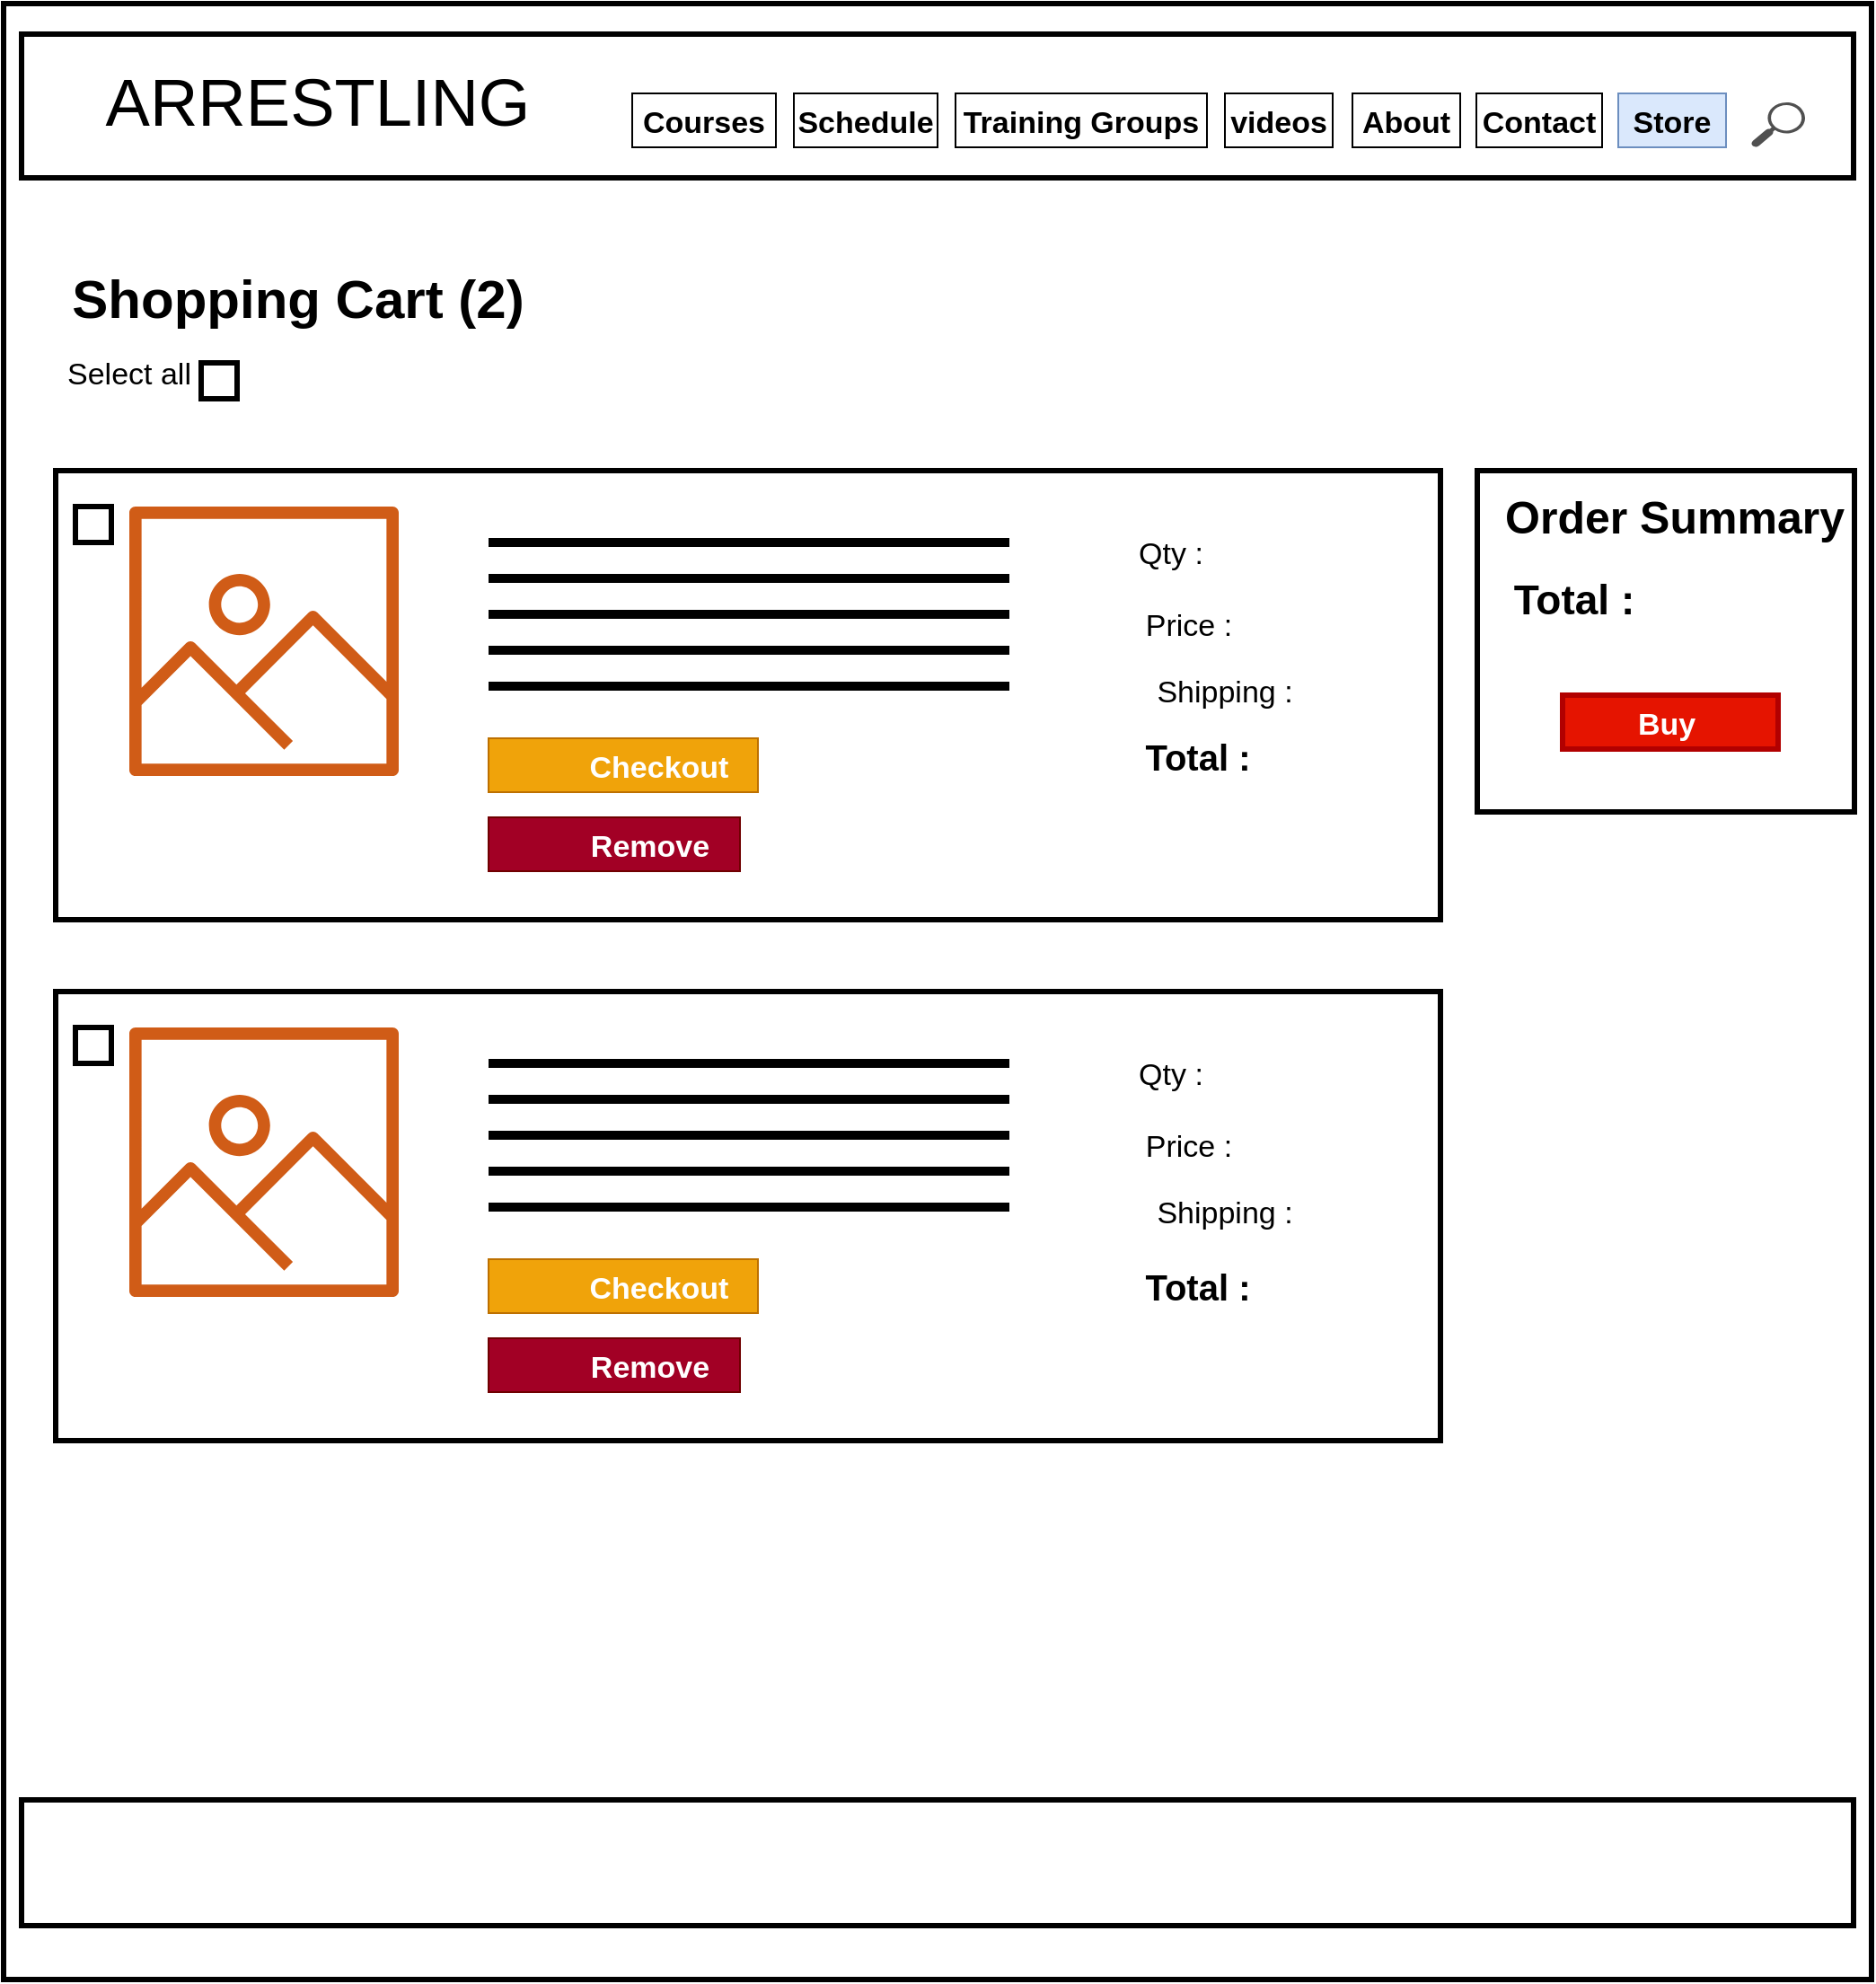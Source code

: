 <mxfile version="13.6.2" type="device"><diagram id="WzKhIKSLUhCYB6edOsqd" name="Page-1"><mxGraphModel dx="2272" dy="1836" grid="1" gridSize="10" guides="1" tooltips="1" connect="1" arrows="1" fold="1" page="1" pageScale="1" pageWidth="850" pageHeight="1100" math="0" shadow="0"><root><mxCell id="0"/><mxCell id="1" parent="0"/><mxCell id="xaQoglTPlPI2qqJhzvNt-1" value="&lt;font size=&quot;1&quot;&gt;&lt;b style=&quot;font-size: 30px&quot;&gt;Shopping Cart (2)&lt;/b&gt;&lt;/font&gt;" style="text;html=1;strokeColor=none;fillColor=none;align=center;verticalAlign=top;whiteSpace=wrap;rounded=0;" vertex="1" parent="1"><mxGeometry x="-41" y="140" width="270" height="60" as="geometry"/></mxCell><mxCell id="xaQoglTPlPI2qqJhzvNt-2" value="" style="pointerEvents=1;shadow=0;dashed=0;html=1;strokeColor=none;fillColor=#505050;labelPosition=center;verticalLabelPosition=bottom;verticalAlign=top;outlineConnect=0;align=center;shape=mxgraph.office.concepts.search;" vertex="1" parent="1"><mxGeometry x="903" y="55" width="30" height="25" as="geometry"/></mxCell><mxCell id="xaQoglTPlPI2qqJhzvNt-3" value="&lt;font style=&quot;font-size: 37px&quot;&gt;ARRESTLING&lt;/font&gt;" style="text;html=1;strokeColor=none;fillColor=none;align=center;verticalAlign=top;whiteSpace=wrap;rounded=0;" vertex="1" parent="1"><mxGeometry x="-15" y="27" width="240" height="60" as="geometry"/></mxCell><mxCell id="xaQoglTPlPI2qqJhzvNt-6" value="Contact" style="whiteSpace=wrap;html=1;fontStyle=1;fontSize=17;verticalAlign=top;" vertex="1" parent="1"><mxGeometry x="750" y="50" width="70" height="30" as="geometry"/></mxCell><mxCell id="xaQoglTPlPI2qqJhzvNt-7" value="About" style="whiteSpace=wrap;html=1;fontStyle=1;fontSize=17;verticalAlign=top;" vertex="1" parent="1"><mxGeometry x="681" y="50" width="60" height="30" as="geometry"/></mxCell><mxCell id="xaQoglTPlPI2qqJhzvNt-8" value="videos" style="whiteSpace=wrap;html=1;fontStyle=1;fontSize=17;verticalAlign=top;" vertex="1" parent="1"><mxGeometry x="610" y="50" width="60" height="30" as="geometry"/></mxCell><mxCell id="xaQoglTPlPI2qqJhzvNt-9" value="Schedule" style="whiteSpace=wrap;html=1;fontStyle=1;fontSize=17;verticalAlign=top;" vertex="1" parent="1"><mxGeometry x="370" y="50" width="80" height="30" as="geometry"/></mxCell><mxCell id="xaQoglTPlPI2qqJhzvNt-10" value="Training Groups" style="whiteSpace=wrap;html=1;fontStyle=1;fontSize=17;verticalAlign=top;" vertex="1" parent="1"><mxGeometry x="460" y="50" width="140" height="30" as="geometry"/></mxCell><mxCell id="xaQoglTPlPI2qqJhzvNt-11" value="Store" style="whiteSpace=wrap;html=1;fontStyle=1;fontSize=17;verticalAlign=top;fillColor=#dae8fc;strokeColor=#6c8ebf;" vertex="1" parent="1"><mxGeometry x="829" y="50" width="60" height="30" as="geometry"/></mxCell><mxCell id="xaQoglTPlPI2qqJhzvNt-13" value="Courses" style="whiteSpace=wrap;html=1;fontStyle=1;fontSize=17;verticalAlign=top;" vertex="1" parent="1"><mxGeometry x="280" y="50" width="80" height="30" as="geometry"/></mxCell><mxCell id="xaQoglTPlPI2qqJhzvNt-14" value="" style="rounded=0;whiteSpace=wrap;html=1;fontSize=17;gradientColor=#ffffff;fillColor=none;strokeWidth=3;" vertex="1" parent="1"><mxGeometry x="-60" y="17" width="1020" height="80" as="geometry"/></mxCell><mxCell id="xaQoglTPlPI2qqJhzvNt-19" value="" style="outlineConnect=0;fontColor=#232F3E;gradientColor=none;fillColor=#D05C17;strokeColor=none;dashed=0;verticalLabelPosition=bottom;verticalAlign=top;align=center;html=1;fontSize=12;fontStyle=0;aspect=fixed;pointerEvents=1;shape=mxgraph.aws4.container_registry_image;" vertex="1" parent="1"><mxGeometry y="280" width="150" height="150" as="geometry"/></mxCell><mxCell id="xaQoglTPlPI2qqJhzvNt-30" value="" style="endArrow=none;html=1;fontSize=18;strokeWidth=5;" edge="1" parent="1"><mxGeometry width="50" height="50" relative="1" as="geometry"><mxPoint x="200" y="300" as="sourcePoint"/><mxPoint x="490" y="300" as="targetPoint"/></mxGeometry></mxCell><mxCell id="xaQoglTPlPI2qqJhzvNt-32" value="" style="endArrow=none;html=1;fontSize=18;strokeWidth=5;" edge="1" parent="1"><mxGeometry width="50" height="50" relative="1" as="geometry"><mxPoint x="200" y="320" as="sourcePoint"/><mxPoint x="490" y="320" as="targetPoint"/></mxGeometry></mxCell><mxCell id="xaQoglTPlPI2qqJhzvNt-33" value="" style="endArrow=none;html=1;fontSize=18;strokeWidth=5;" edge="1" parent="1"><mxGeometry width="50" height="50" relative="1" as="geometry"><mxPoint x="200" y="360" as="sourcePoint"/><mxPoint x="490" y="360" as="targetPoint"/></mxGeometry></mxCell><mxCell id="xaQoglTPlPI2qqJhzvNt-34" value="" style="endArrow=none;html=1;fontSize=18;strokeWidth=5;" edge="1" parent="1"><mxGeometry width="50" height="50" relative="1" as="geometry"><mxPoint x="200" y="340" as="sourcePoint"/><mxPoint x="490" y="340" as="targetPoint"/></mxGeometry></mxCell><mxCell id="xaQoglTPlPI2qqJhzvNt-35" value="" style="endArrow=none;html=1;fontSize=18;strokeWidth=5;" edge="1" parent="1"><mxGeometry width="50" height="50" relative="1" as="geometry"><mxPoint x="200" y="380" as="sourcePoint"/><mxPoint x="490" y="380" as="targetPoint"/></mxGeometry></mxCell><mxCell id="xaQoglTPlPI2qqJhzvNt-39" value="Qty :" style="text;html=1;strokeColor=none;fillColor=none;align=center;verticalAlign=top;whiteSpace=wrap;rounded=0;fontSize=17;" vertex="1" parent="1"><mxGeometry x="560" y="290" width="40" height="30" as="geometry"/></mxCell><mxCell id="xaQoglTPlPI2qqJhzvNt-40" value="Price :" style="text;html=1;strokeColor=none;fillColor=none;align=center;verticalAlign=top;whiteSpace=wrap;rounded=0;fontSize=17;" vertex="1" parent="1"><mxGeometry x="560" y="330" width="60" height="30" as="geometry"/></mxCell><mxCell id="xaQoglTPlPI2qqJhzvNt-41" value="Shipping :" style="text;html=1;strokeColor=none;fillColor=none;align=center;verticalAlign=top;whiteSpace=wrap;rounded=0;fontSize=17;" vertex="1" parent="1"><mxGeometry x="560" y="367" width="100" height="30" as="geometry"/></mxCell><mxCell id="xaQoglTPlPI2qqJhzvNt-42" value="&lt;blockquote style=&quot;margin: 0 0 0 40px ; border: none ; padding: 0px&quot;&gt;&lt;b&gt;Checkout&lt;/b&gt;&lt;/blockquote&gt;" style="whiteSpace=wrap;html=1;strokeWidth=1;fillColor=#f0a30a;fontSize=17;verticalAlign=top;strokeColor=#BD7000;align=center;fontColor=#ffffff;" vertex="1" parent="1"><mxGeometry x="200" y="409" width="150" height="30" as="geometry"/></mxCell><mxCell id="xaQoglTPlPI2qqJhzvNt-43" value="&lt;blockquote style=&quot;margin: 0 0 0 40px ; border: none ; padding: 0px&quot;&gt;&lt;b&gt;Remove&lt;/b&gt;&lt;/blockquote&gt;" style="whiteSpace=wrap;html=1;strokeWidth=1;fillColor=#a20025;fontSize=17;verticalAlign=top;strokeColor=#6F0000;align=center;fontColor=#ffffff;" vertex="1" parent="1"><mxGeometry x="200" y="453" width="140" height="30" as="geometry"/></mxCell><mxCell id="xaQoglTPlPI2qqJhzvNt-44" value="" style="outlineConnect=0;fontColor=#232F3E;gradientColor=none;fillColor=#D05C17;strokeColor=none;dashed=0;verticalLabelPosition=bottom;verticalAlign=top;align=center;html=1;fontSize=12;fontStyle=0;aspect=fixed;pointerEvents=1;shape=mxgraph.aws4.container_registry_image;" vertex="1" parent="1"><mxGeometry y="570" width="150" height="150" as="geometry"/></mxCell><mxCell id="xaQoglTPlPI2qqJhzvNt-45" value="" style="endArrow=none;html=1;fontSize=18;strokeWidth=5;" edge="1" parent="1"><mxGeometry width="50" height="50" relative="1" as="geometry"><mxPoint x="200" y="590" as="sourcePoint"/><mxPoint x="490" y="590" as="targetPoint"/></mxGeometry></mxCell><mxCell id="xaQoglTPlPI2qqJhzvNt-46" value="" style="endArrow=none;html=1;fontSize=18;strokeWidth=5;" edge="1" parent="1"><mxGeometry width="50" height="50" relative="1" as="geometry"><mxPoint x="200" y="610" as="sourcePoint"/><mxPoint x="490" y="610" as="targetPoint"/></mxGeometry></mxCell><mxCell id="xaQoglTPlPI2qqJhzvNt-47" value="" style="endArrow=none;html=1;fontSize=18;strokeWidth=5;" edge="1" parent="1"><mxGeometry width="50" height="50" relative="1" as="geometry"><mxPoint x="200" y="650" as="sourcePoint"/><mxPoint x="490" y="650" as="targetPoint"/></mxGeometry></mxCell><mxCell id="xaQoglTPlPI2qqJhzvNt-48" value="" style="endArrow=none;html=1;fontSize=18;strokeWidth=5;" edge="1" parent="1"><mxGeometry width="50" height="50" relative="1" as="geometry"><mxPoint x="200" y="630" as="sourcePoint"/><mxPoint x="490" y="630" as="targetPoint"/></mxGeometry></mxCell><mxCell id="xaQoglTPlPI2qqJhzvNt-49" value="" style="endArrow=none;html=1;fontSize=18;strokeWidth=5;" edge="1" parent="1"><mxGeometry width="50" height="50" relative="1" as="geometry"><mxPoint x="200" y="670" as="sourcePoint"/><mxPoint x="490" y="670" as="targetPoint"/></mxGeometry></mxCell><mxCell id="xaQoglTPlPI2qqJhzvNt-50" value="Qty :" style="text;html=1;strokeColor=none;fillColor=none;align=center;verticalAlign=top;whiteSpace=wrap;rounded=0;fontSize=17;" vertex="1" parent="1"><mxGeometry x="560" y="580" width="40" height="30" as="geometry"/></mxCell><mxCell id="xaQoglTPlPI2qqJhzvNt-51" value="Price :" style="text;html=1;strokeColor=none;fillColor=none;align=center;verticalAlign=top;whiteSpace=wrap;rounded=0;fontSize=17;" vertex="1" parent="1"><mxGeometry x="560" y="620" width="60" height="30" as="geometry"/></mxCell><mxCell id="xaQoglTPlPI2qqJhzvNt-52" value="Shipping :" style="text;html=1;strokeColor=none;fillColor=none;align=center;verticalAlign=top;whiteSpace=wrap;rounded=0;fontSize=17;" vertex="1" parent="1"><mxGeometry x="560" y="657" width="100" height="30" as="geometry"/></mxCell><mxCell id="xaQoglTPlPI2qqJhzvNt-53" value="&lt;blockquote style=&quot;margin: 0 0 0 40px ; border: none ; padding: 0px&quot;&gt;&lt;b&gt;Checkout&lt;/b&gt;&lt;/blockquote&gt;" style="whiteSpace=wrap;html=1;strokeWidth=1;fillColor=#f0a30a;fontSize=17;verticalAlign=top;strokeColor=#BD7000;align=center;fontColor=#ffffff;" vertex="1" parent="1"><mxGeometry x="200" y="699" width="150" height="30" as="geometry"/></mxCell><mxCell id="xaQoglTPlPI2qqJhzvNt-54" value="&lt;blockquote style=&quot;margin: 0 0 0 40px ; border: none ; padding: 0px&quot;&gt;&lt;b&gt;Remove&lt;/b&gt;&lt;/blockquote&gt;" style="whiteSpace=wrap;html=1;strokeWidth=1;fillColor=#a20025;fontSize=17;verticalAlign=top;strokeColor=#6F0000;align=center;fontColor=#ffffff;" vertex="1" parent="1"><mxGeometry x="200" y="743" width="140" height="30" as="geometry"/></mxCell><mxCell id="xaQoglTPlPI2qqJhzvNt-57" value="&lt;b&gt;&lt;font style=&quot;font-size: 20px&quot;&gt;Total :&lt;/font&gt;&lt;/b&gt;" style="text;html=1;strokeColor=none;fillColor=none;align=center;verticalAlign=top;whiteSpace=wrap;rounded=0;fontSize=17;" vertex="1" parent="1"><mxGeometry x="560" y="401" width="70" height="33" as="geometry"/></mxCell><mxCell id="xaQoglTPlPI2qqJhzvNt-58" value="&lt;b&gt;&lt;font style=&quot;font-size: 20px&quot;&gt;Total :&lt;/font&gt;&lt;/b&gt;" style="text;html=1;strokeColor=none;fillColor=none;align=center;verticalAlign=top;whiteSpace=wrap;rounded=0;fontSize=17;" vertex="1" parent="1"><mxGeometry x="560" y="696" width="70" height="33" as="geometry"/></mxCell><mxCell id="xaQoglTPlPI2qqJhzvNt-61" value="" style="rounded=0;whiteSpace=wrap;html=1;strokeColor=#000000;strokeWidth=3;fillColor=none;gradientColor=#ffffff;fontSize=17;align=center;" vertex="1" parent="1"><mxGeometry x="-60" y="1000" width="1020" height="70" as="geometry"/></mxCell><mxCell id="xaQoglTPlPI2qqJhzvNt-63" value="&lt;b&gt;&lt;font style=&quot;font-size: 25px&quot;&gt;Order Summary&lt;/font&gt;&lt;/b&gt;" style="text;html=1;strokeColor=none;fillColor=none;align=center;verticalAlign=top;whiteSpace=wrap;rounded=0;fontSize=17;" vertex="1" parent="1"><mxGeometry x="759.5" y="264" width="201" height="50" as="geometry"/></mxCell><mxCell id="xaQoglTPlPI2qqJhzvNt-64" value="&lt;font style=&quot;font-size: 23px&quot;&gt;Total :&lt;/font&gt;" style="text;html=1;strokeColor=none;fillColor=none;align=center;verticalAlign=top;whiteSpace=wrap;rounded=0;fontSize=17;fontStyle=1" vertex="1" parent="1"><mxGeometry x="764" y="312" width="81" height="35" as="geometry"/></mxCell><mxCell id="xaQoglTPlPI2qqJhzvNt-65" value="Select all" style="text;html=1;strokeColor=none;fillColor=none;align=center;verticalAlign=top;whiteSpace=wrap;rounded=0;fontSize=17;" vertex="1" parent="1"><mxGeometry x="-40" y="190" width="80" height="30" as="geometry"/></mxCell><mxCell id="xaQoglTPlPI2qqJhzvNt-66" value="" style="whiteSpace=wrap;html=1;aspect=fixed;strokeColor=#000000;strokeWidth=3;fillColor=none;gradientColor=#ffffff;fontSize=17;align=center;" vertex="1" parent="1"><mxGeometry x="40" y="200" width="20" height="20" as="geometry"/></mxCell><mxCell id="xaQoglTPlPI2qqJhzvNt-67" value="" style="whiteSpace=wrap;html=1;aspect=fixed;strokeColor=#000000;strokeWidth=3;fillColor=none;gradientColor=#ffffff;fontSize=17;align=center;" vertex="1" parent="1"><mxGeometry x="-30" y="280" width="20" height="20" as="geometry"/></mxCell><mxCell id="xaQoglTPlPI2qqJhzvNt-68" value="" style="whiteSpace=wrap;html=1;aspect=fixed;strokeColor=#000000;strokeWidth=3;fillColor=none;gradientColor=#ffffff;fontSize=17;align=center;" vertex="1" parent="1"><mxGeometry x="-30" y="570" width="20" height="20" as="geometry"/></mxCell><mxCell id="xaQoglTPlPI2qqJhzvNt-70" value="&lt;blockquote style=&quot;margin: 0 0 0 40px ; border: none ; padding: 0px&quot;&gt;&lt;b&gt;Buy&lt;/b&gt;&lt;/blockquote&gt;" style="whiteSpace=wrap;html=1;strokeColor=#B20000;strokeWidth=3;fillColor=#e51400;fontSize=17;align=left;verticalAlign=top;fontColor=#ffffff;" vertex="1" parent="1"><mxGeometry x="798" y="385" width="120" height="30" as="geometry"/></mxCell><mxCell id="xaQoglTPlPI2qqJhzvNt-71" value="" style="rounded=0;whiteSpace=wrap;html=1;strokeColor=#000000;strokeWidth=3;fillColor=none;gradientColor=#ffffff;fontSize=17;align=left;" vertex="1" parent="1"><mxGeometry x="750.5" y="260" width="210" height="190" as="geometry"/></mxCell><mxCell id="xaQoglTPlPI2qqJhzvNt-72" value="" style="rounded=0;whiteSpace=wrap;html=1;strokeColor=#000000;strokeWidth=3;fillColor=none;gradientColor=#ffffff;fontSize=17;align=left;" vertex="1" parent="1"><mxGeometry x="-41" y="260" width="771" height="250" as="geometry"/></mxCell><mxCell id="xaQoglTPlPI2qqJhzvNt-73" value="" style="rounded=0;whiteSpace=wrap;html=1;strokeColor=#000000;strokeWidth=3;fillColor=none;gradientColor=#ffffff;fontSize=17;align=left;" vertex="1" parent="1"><mxGeometry x="-41" y="550" width="771" height="250" as="geometry"/></mxCell><mxCell id="xaQoglTPlPI2qqJhzvNt-74" value="" style="rounded=0;whiteSpace=wrap;html=1;strokeColor=#000000;strokeWidth=3;fillColor=none;gradientColor=#ffffff;fontSize=17;align=left;" vertex="1" parent="1"><mxGeometry x="-70" width="1040" height="1100" as="geometry"/></mxCell></root></mxGraphModel></diagram></mxfile>